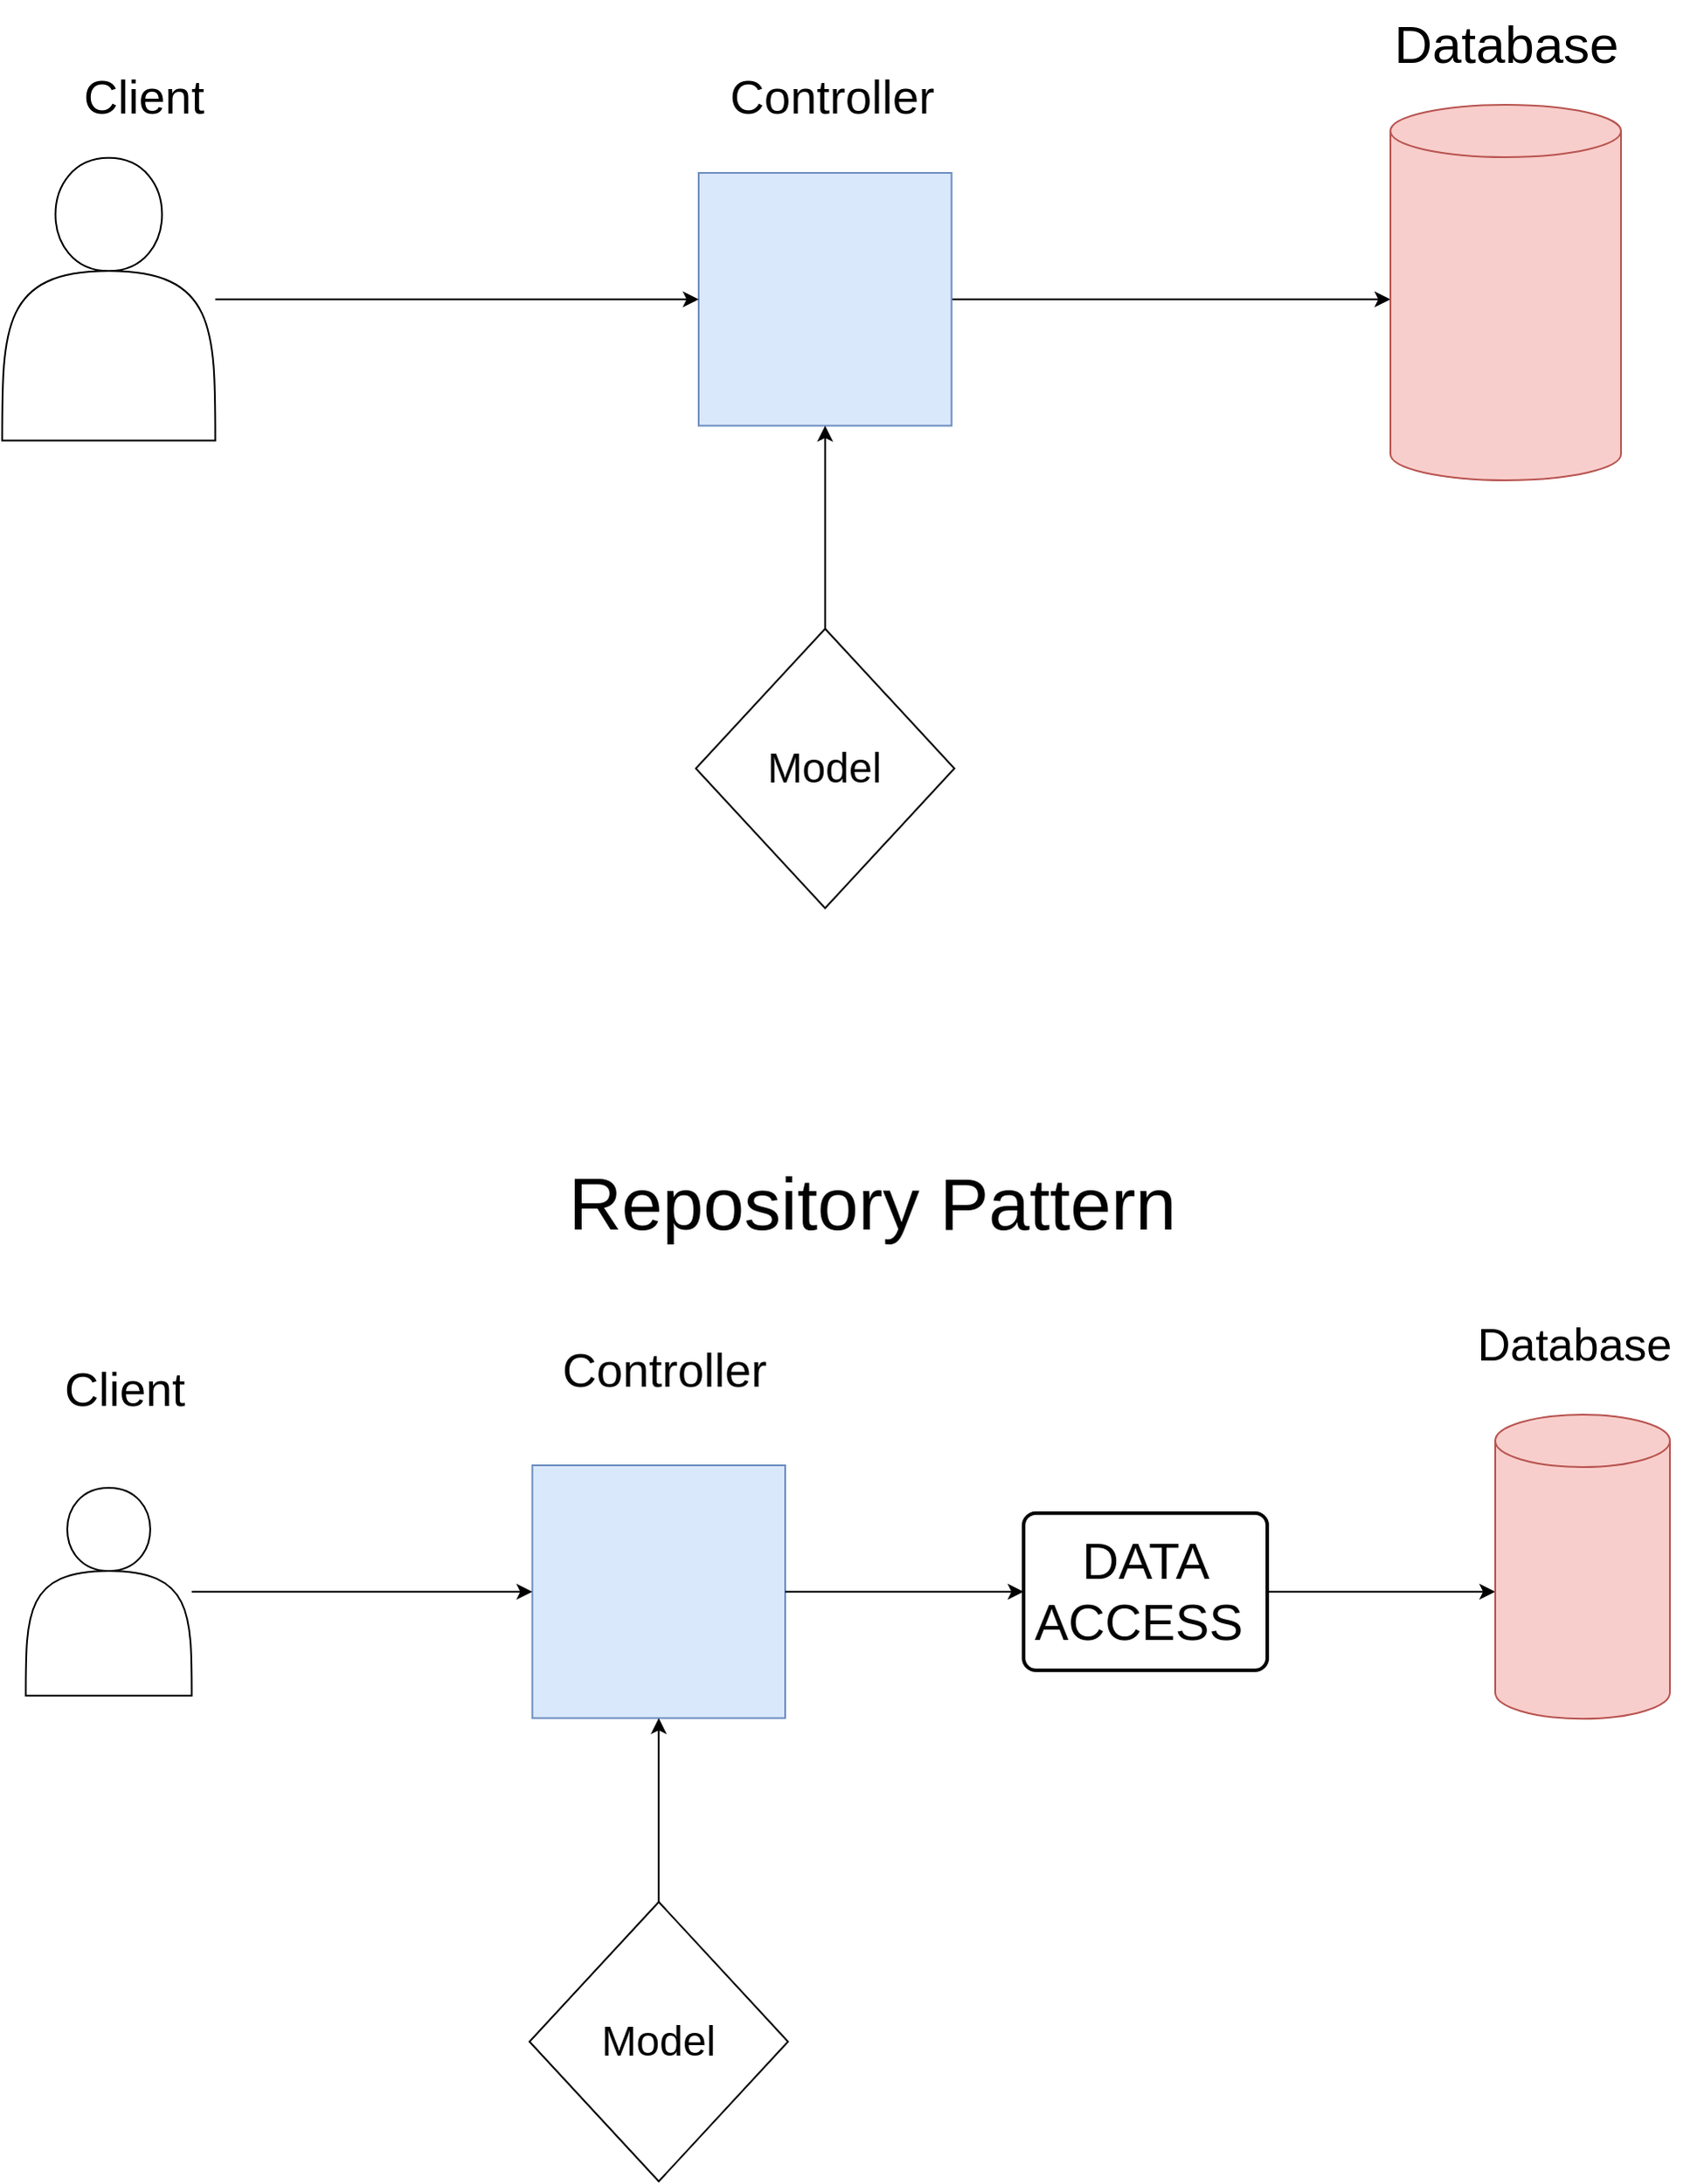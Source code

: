 <mxfile version="22.1.7" type="github">
  <diagram name="Page-1" id="7PWV_ERbkC8a1aegsN7r">
    <mxGraphModel dx="1036" dy="620" grid="1" gridSize="10" guides="1" tooltips="1" connect="1" arrows="1" fold="1" page="1" pageScale="1" pageWidth="827" pageHeight="1169" math="0" shadow="0">
      <root>
        <mxCell id="0" />
        <mxCell id="1" parent="0" />
        <mxCell id="lrMJbKnAxn5xJwb86Pl5-3" style="edgeStyle=orthogonalEdgeStyle;rounded=0;orthogonalLoop=1;jettySize=auto;html=1;" edge="1" parent="1" source="lrMJbKnAxn5xJwb86Pl5-1" target="lrMJbKnAxn5xJwb86Pl5-2">
          <mxGeometry relative="1" as="geometry">
            <Array as="points">
              <mxPoint x="610" y="251" />
              <mxPoint x="610" y="251" />
            </Array>
          </mxGeometry>
        </mxCell>
        <mxCell id="lrMJbKnAxn5xJwb86Pl5-1" value="" style="whiteSpace=wrap;html=1;aspect=fixed;fillColor=#dae8fc;strokeColor=#6c8ebf;" vertex="1" parent="1">
          <mxGeometry x="414" y="179" width="144.75" height="144.75" as="geometry" />
        </mxCell>
        <mxCell id="lrMJbKnAxn5xJwb86Pl5-2" value="" style="shape=cylinder3;whiteSpace=wrap;html=1;boundedLbl=1;backgroundOutline=1;size=15;fillColor=#f8cecc;strokeColor=#b85450;" vertex="1" parent="1">
          <mxGeometry x="810" y="140" width="132" height="215" as="geometry" />
        </mxCell>
        <mxCell id="lrMJbKnAxn5xJwb86Pl5-5" style="edgeStyle=orthogonalEdgeStyle;rounded=0;orthogonalLoop=1;jettySize=auto;html=1;entryX=0;entryY=0.5;entryDx=0;entryDy=0;" edge="1" parent="1" source="lrMJbKnAxn5xJwb86Pl5-4" target="lrMJbKnAxn5xJwb86Pl5-1">
          <mxGeometry relative="1" as="geometry" />
        </mxCell>
        <mxCell id="lrMJbKnAxn5xJwb86Pl5-4" value="" style="shape=actor;whiteSpace=wrap;html=1;" vertex="1" parent="1">
          <mxGeometry x="15.25" y="170.43" width="122" height="161.88" as="geometry" />
        </mxCell>
        <mxCell id="lrMJbKnAxn5xJwb86Pl5-6" value="Client" style="text;html=1;align=center;verticalAlign=middle;resizable=0;points=[];autosize=1;strokeColor=none;fillColor=none;fontSize=27;" vertex="1" parent="1">
          <mxGeometry x="51" y="111" width="90" height="50" as="geometry" />
        </mxCell>
        <mxCell id="lrMJbKnAxn5xJwb86Pl5-7" value="Controller" style="text;html=1;align=center;verticalAlign=middle;resizable=0;points=[];autosize=1;strokeColor=none;fillColor=none;fontSize=27;" vertex="1" parent="1">
          <mxGeometry x="420" y="111" width="140" height="50" as="geometry" />
        </mxCell>
        <mxCell id="lrMJbKnAxn5xJwb86Pl5-9" style="edgeStyle=orthogonalEdgeStyle;rounded=0;orthogonalLoop=1;jettySize=auto;html=1;" edge="1" parent="1" source="lrMJbKnAxn5xJwb86Pl5-8" target="lrMJbKnAxn5xJwb86Pl5-1">
          <mxGeometry relative="1" as="geometry" />
        </mxCell>
        <mxCell id="lrMJbKnAxn5xJwb86Pl5-8" value="&lt;font style=&quot;font-size: 24px;&quot;&gt;Model&lt;/font&gt;" style="rhombus;whiteSpace=wrap;html=1;" vertex="1" parent="1">
          <mxGeometry x="412.37" y="440" width="148" height="160" as="geometry" />
        </mxCell>
        <mxCell id="lrMJbKnAxn5xJwb86Pl5-10" value="Database" style="text;html=1;align=center;verticalAlign=middle;resizable=0;points=[];autosize=1;strokeColor=none;fillColor=none;fontSize=30;" vertex="1" parent="1">
          <mxGeometry x="801" y="80" width="150" height="50" as="geometry" />
        </mxCell>
        <mxCell id="lrMJbKnAxn5xJwb86Pl5-11" value="Repository Pattern" style="text;html=1;align=center;verticalAlign=middle;resizable=0;points=[];autosize=1;strokeColor=none;fillColor=none;fontSize=42;" vertex="1" parent="1">
          <mxGeometry x="328.38" y="740" width="370" height="60" as="geometry" />
        </mxCell>
        <mxCell id="lrMJbKnAxn5xJwb86Pl5-12" style="edgeStyle=orthogonalEdgeStyle;rounded=0;orthogonalLoop=1;jettySize=auto;html=1;" edge="1" parent="1" source="lrMJbKnAxn5xJwb86Pl5-21" target="lrMJbKnAxn5xJwb86Pl5-14">
          <mxGeometry relative="1" as="geometry">
            <Array as="points">
              <mxPoint x="598.75" y="991" />
              <mxPoint x="598.75" y="991" />
            </Array>
          </mxGeometry>
        </mxCell>
        <mxCell id="lrMJbKnAxn5xJwb86Pl5-13" value="" style="whiteSpace=wrap;html=1;aspect=fixed;fillColor=#dae8fc;strokeColor=#6c8ebf;" vertex="1" parent="1">
          <mxGeometry x="318.75" y="919" width="144.75" height="144.75" as="geometry" />
        </mxCell>
        <mxCell id="lrMJbKnAxn5xJwb86Pl5-14" value="" style="shape=cylinder3;whiteSpace=wrap;html=1;boundedLbl=1;backgroundOutline=1;size=15;fillColor=#f8cecc;strokeColor=#b85450;" vertex="1" parent="1">
          <mxGeometry x="870" y="890" width="100" height="174.12" as="geometry" />
        </mxCell>
        <mxCell id="lrMJbKnAxn5xJwb86Pl5-15" style="edgeStyle=orthogonalEdgeStyle;rounded=0;orthogonalLoop=1;jettySize=auto;html=1;entryX=0;entryY=0.5;entryDx=0;entryDy=0;" edge="1" parent="1" source="lrMJbKnAxn5xJwb86Pl5-16" target="lrMJbKnAxn5xJwb86Pl5-13">
          <mxGeometry relative="1" as="geometry" />
        </mxCell>
        <mxCell id="lrMJbKnAxn5xJwb86Pl5-16" value="" style="shape=actor;whiteSpace=wrap;html=1;" vertex="1" parent="1">
          <mxGeometry x="28.75" y="931.88" width="95" height="119" as="geometry" />
        </mxCell>
        <mxCell id="lrMJbKnAxn5xJwb86Pl5-17" value="Client" style="text;html=1;align=center;verticalAlign=middle;resizable=0;points=[];autosize=1;strokeColor=none;fillColor=none;fontSize=27;" vertex="1" parent="1">
          <mxGeometry x="39.75" y="851" width="90" height="50" as="geometry" />
        </mxCell>
        <mxCell id="lrMJbKnAxn5xJwb86Pl5-18" value="Controller" style="text;html=1;align=center;verticalAlign=middle;resizable=0;points=[];autosize=1;strokeColor=none;fillColor=none;fontSize=27;" vertex="1" parent="1">
          <mxGeometry x="323.5" y="840" width="140" height="50" as="geometry" />
        </mxCell>
        <mxCell id="lrMJbKnAxn5xJwb86Pl5-24" style="edgeStyle=orthogonalEdgeStyle;rounded=0;orthogonalLoop=1;jettySize=auto;html=1;entryX=0.5;entryY=1;entryDx=0;entryDy=0;" edge="1" parent="1" source="lrMJbKnAxn5xJwb86Pl5-20" target="lrMJbKnAxn5xJwb86Pl5-13">
          <mxGeometry relative="1" as="geometry" />
        </mxCell>
        <mxCell id="lrMJbKnAxn5xJwb86Pl5-20" value="&lt;font style=&quot;font-size: 24px;&quot;&gt;Model&lt;/font&gt;" style="rhombus;whiteSpace=wrap;html=1;" vertex="1" parent="1">
          <mxGeometry x="317.13" y="1169" width="148" height="160" as="geometry" />
        </mxCell>
        <mxCell id="lrMJbKnAxn5xJwb86Pl5-23" value="" style="edgeStyle=orthogonalEdgeStyle;rounded=0;orthogonalLoop=1;jettySize=auto;html=1;" edge="1" parent="1" source="lrMJbKnAxn5xJwb86Pl5-13" target="lrMJbKnAxn5xJwb86Pl5-21">
          <mxGeometry relative="1" as="geometry">
            <Array as="points" />
            <mxPoint x="464" y="991" as="sourcePoint" />
            <mxPoint x="740" y="991" as="targetPoint" />
          </mxGeometry>
        </mxCell>
        <mxCell id="lrMJbKnAxn5xJwb86Pl5-21" value="&lt;font style=&quot;font-size: 29px;&quot;&gt;DATA ACCESS&amp;nbsp;&lt;/font&gt;" style="rounded=1;whiteSpace=wrap;html=1;absoluteArcSize=1;arcSize=14;strokeWidth=2;" vertex="1" parent="1">
          <mxGeometry x="600" y="946.38" width="139.5" height="90" as="geometry" />
        </mxCell>
        <mxCell id="lrMJbKnAxn5xJwb86Pl5-25" value="Database" style="text;html=1;align=center;verticalAlign=middle;resizable=0;points=[];autosize=1;strokeColor=none;fillColor=none;fontSize=26;" vertex="1" parent="1">
          <mxGeometry x="850" y="830" width="130" height="40" as="geometry" />
        </mxCell>
      </root>
    </mxGraphModel>
  </diagram>
</mxfile>
